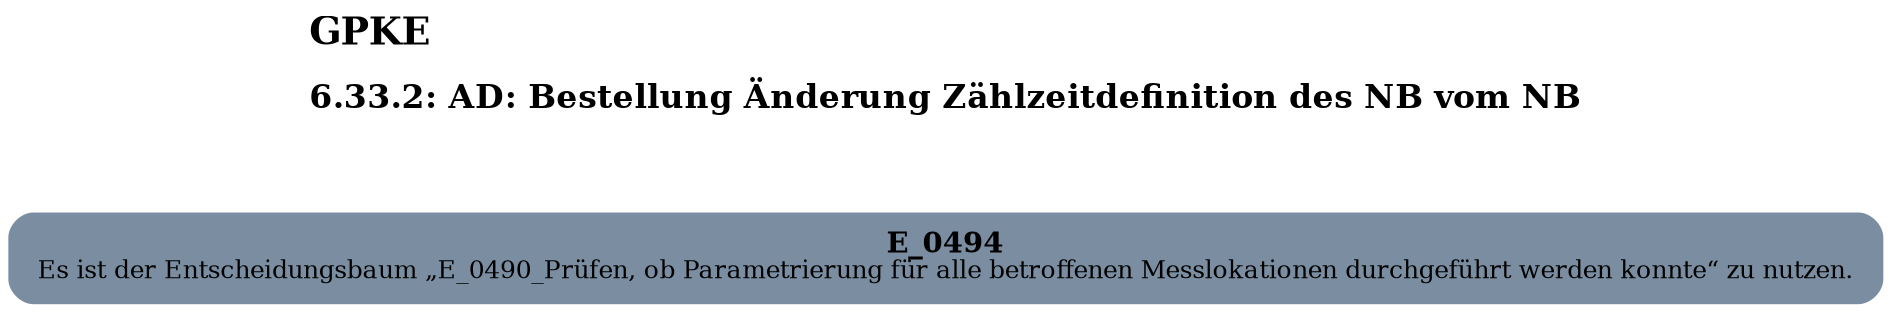 digraph D {
    labelloc="t";
    label=<<B><FONT POINT-SIZE="18">GPKE</FONT></B><BR align="left"/><BR/><B><FONT POINT-SIZE="16">6.33.2: AD: Bestellung Änderung Zählzeitdefinition des NB vom NB</FONT></B><BR align="left"/><BR/><BR/><BR/>>;
    ratio="compress";
    concentrate=true;
    pack=true;
    rankdir=TB;
    packmode="array";
    size="20,20";
    "Empty" [margin="0.2,0.12", shape=box, style="filled,rounded", penwidth=0.0, fillcolor="#7a8da1", label=<<B>E_0494</B><BR align="center"/><FONT point-size="12">Es ist der Entscheidungsbaum „E_0490_Prüfen, ob Parametrierung für alle betroffenen Messlokationen durchgeführt werden konnte“ zu nutzen.</FONT><BR align="center"/>>];


    bgcolor="transparent";
}